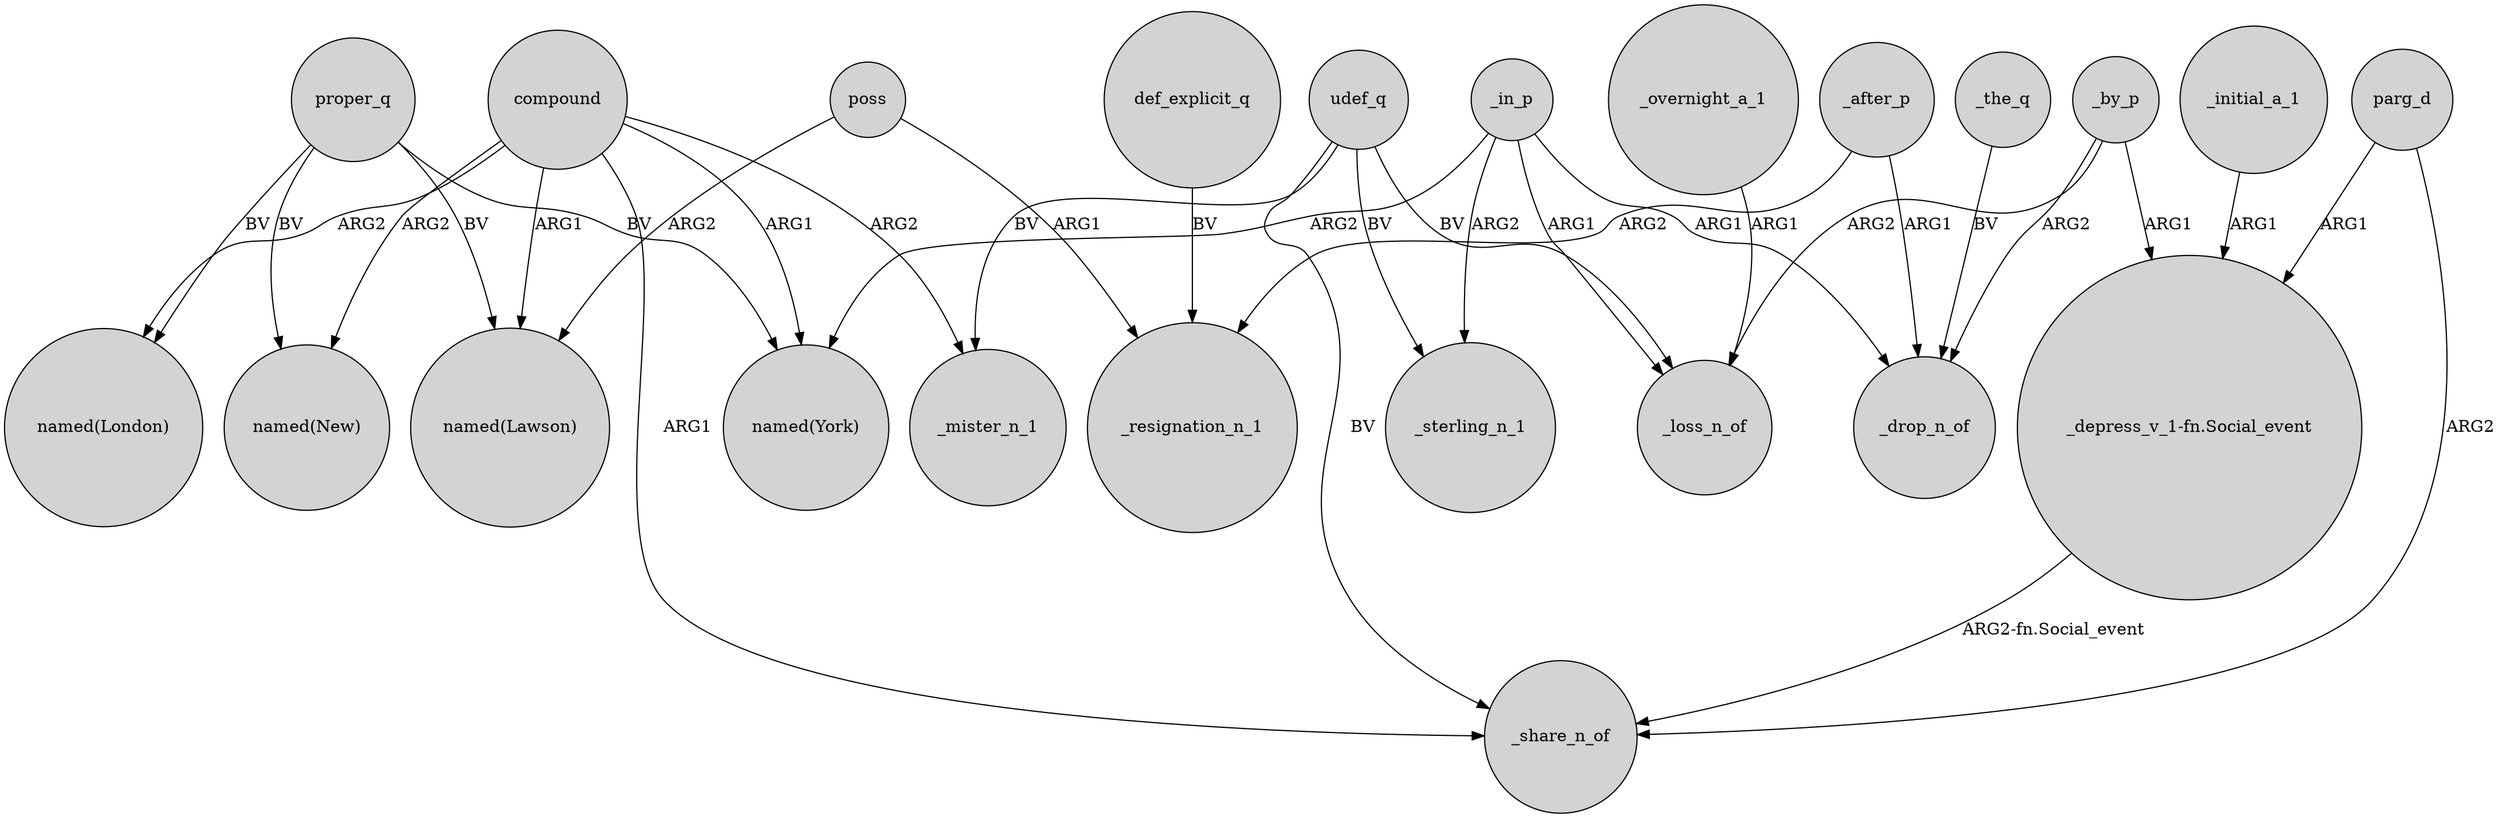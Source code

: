 digraph {
	node [shape=circle style=filled]
	compound -> "named(Lawson)" [label=ARG1]
	compound -> _mister_n_1 [label=ARG2]
	_by_p -> _loss_n_of [label=ARG2]
	_after_p -> _drop_n_of [label=ARG1]
	compound -> "named(New)" [label=ARG2]
	compound -> _share_n_of [label=ARG1]
	compound -> "named(London)" [label=ARG2]
	proper_q -> "named(New)" [label=BV]
	_by_p -> _drop_n_of [label=ARG2]
	_in_p -> _loss_n_of [label=ARG1]
	proper_q -> "named(Lawson)" [label=BV]
	udef_q -> _mister_n_1 [label=BV]
	poss -> "named(Lawson)" [label=ARG2]
	proper_q -> "named(York)" [label=BV]
	"_depress_v_1-fn.Social_event" -> _share_n_of [label="ARG2-fn.Social_event"]
	_in_p -> _sterling_n_1 [label=ARG2]
	def_explicit_q -> _resignation_n_1 [label=BV]
	poss -> _resignation_n_1 [label=ARG1]
	udef_q -> _sterling_n_1 [label=BV]
	_overnight_a_1 -> _loss_n_of [label=ARG1]
	_in_p -> "named(York)" [label=ARG2]
	_the_q -> _drop_n_of [label=BV]
	udef_q -> _share_n_of [label=BV]
	udef_q -> _loss_n_of [label=BV]
	parg_d -> "_depress_v_1-fn.Social_event" [label=ARG1]
	_by_p -> "_depress_v_1-fn.Social_event" [label=ARG1]
	_after_p -> _resignation_n_1 [label=ARG2]
	_in_p -> _drop_n_of [label=ARG1]
	parg_d -> _share_n_of [label=ARG2]
	proper_q -> "named(London)" [label=BV]
	compound -> "named(York)" [label=ARG1]
	_initial_a_1 -> "_depress_v_1-fn.Social_event" [label=ARG1]
}
